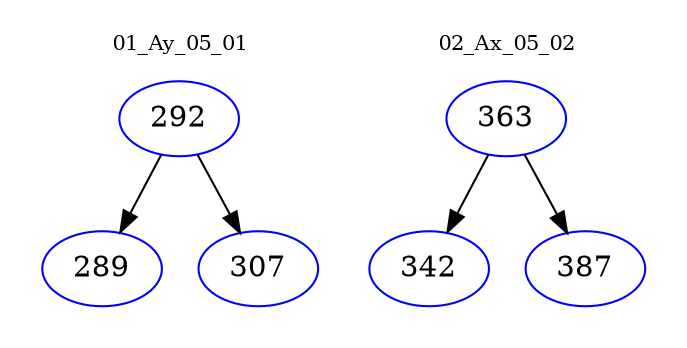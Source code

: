 digraph{
subgraph cluster_0 {
color = white
label = "01_Ay_05_01";
fontsize=10;
T0_292 [label="292", color="blue"]
T0_292 -> T0_289 [color="black"]
T0_289 [label="289", color="blue"]
T0_292 -> T0_307 [color="black"]
T0_307 [label="307", color="blue"]
}
subgraph cluster_1 {
color = white
label = "02_Ax_05_02";
fontsize=10;
T1_363 [label="363", color="blue"]
T1_363 -> T1_342 [color="black"]
T1_342 [label="342", color="blue"]
T1_363 -> T1_387 [color="black"]
T1_387 [label="387", color="blue"]
}
}

